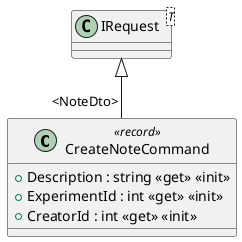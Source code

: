 @startuml
class CreateNoteCommand <<record>> {
    + Description : string <<get>> <<init>>
    + ExperimentId : int <<get>> <<init>>
    + CreatorId : int <<get>> <<init>>
}
class "IRequest"<T> {
}
"IRequest" <|-- "<NoteDto>" CreateNoteCommand
@enduml
